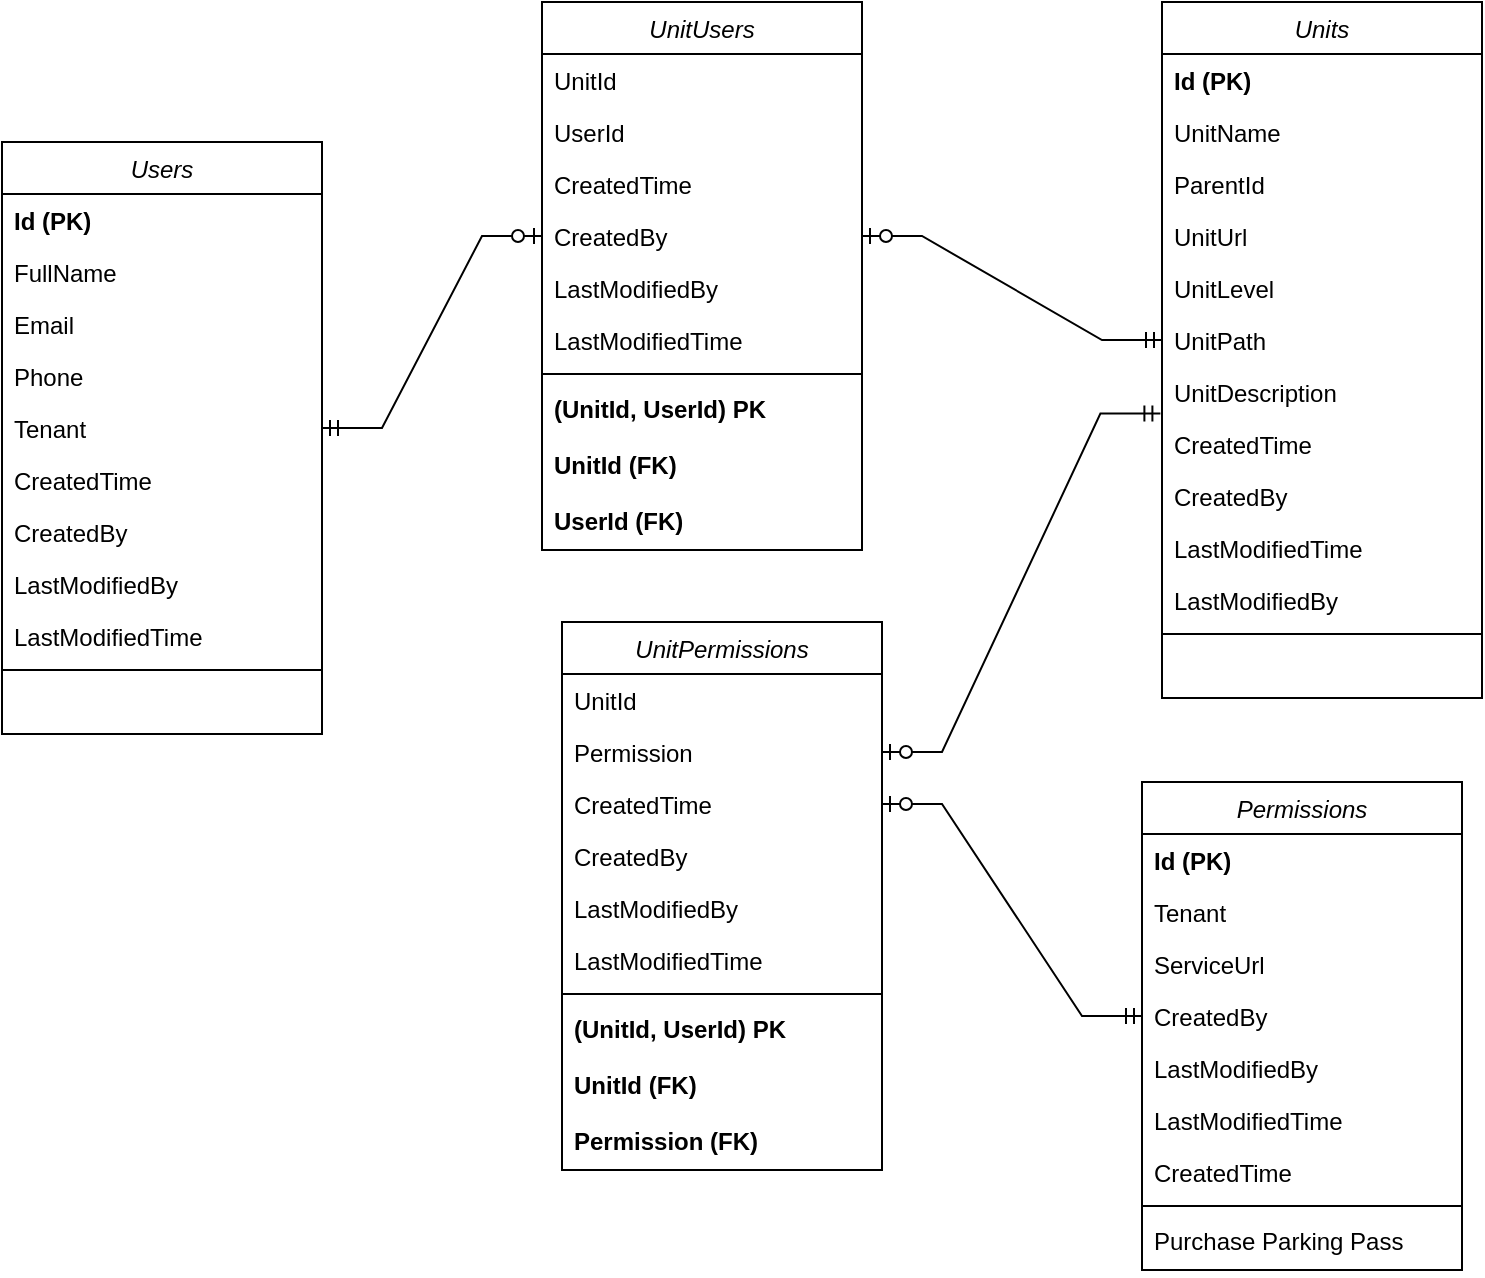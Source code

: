 <mxfile version="24.8.3">
  <diagram id="C5RBs43oDa-KdzZeNtuy" name="Page-1">
    <mxGraphModel dx="836" dy="557" grid="1" gridSize="10" guides="1" tooltips="1" connect="1" arrows="1" fold="1" page="1" pageScale="1" pageWidth="827" pageHeight="1169" math="0" shadow="0">
      <root>
        <mxCell id="WIyWlLk6GJQsqaUBKTNV-0" />
        <mxCell id="WIyWlLk6GJQsqaUBKTNV-1" parent="WIyWlLk6GJQsqaUBKTNV-0" />
        <mxCell id="zkfFHV4jXpPFQw0GAbJ--0" value="Users" style="swimlane;fontStyle=2;align=center;verticalAlign=top;childLayout=stackLayout;horizontal=1;startSize=26;horizontalStack=0;resizeParent=1;resizeLast=0;collapsible=1;marginBottom=0;rounded=0;shadow=0;strokeWidth=1;" parent="WIyWlLk6GJQsqaUBKTNV-1" vertex="1">
          <mxGeometry x="80" y="90" width="160" height="296" as="geometry">
            <mxRectangle x="230" y="140" width="160" height="26" as="alternateBounds" />
          </mxGeometry>
        </mxCell>
        <mxCell id="zkfFHV4jXpPFQw0GAbJ--1" value="Id (PK)" style="text;align=left;verticalAlign=top;spacingLeft=4;spacingRight=4;overflow=hidden;rotatable=0;points=[[0,0.5],[1,0.5]];portConstraint=eastwest;fontStyle=1" parent="zkfFHV4jXpPFQw0GAbJ--0" vertex="1">
          <mxGeometry y="26" width="160" height="26" as="geometry" />
        </mxCell>
        <mxCell id="zkfFHV4jXpPFQw0GAbJ--2" value="FullName" style="text;align=left;verticalAlign=top;spacingLeft=4;spacingRight=4;overflow=hidden;rotatable=0;points=[[0,0.5],[1,0.5]];portConstraint=eastwest;rounded=0;shadow=0;html=0;" parent="zkfFHV4jXpPFQw0GAbJ--0" vertex="1">
          <mxGeometry y="52" width="160" height="26" as="geometry" />
        </mxCell>
        <mxCell id="zkfFHV4jXpPFQw0GAbJ--3" value="Email" style="text;align=left;verticalAlign=top;spacingLeft=4;spacingRight=4;overflow=hidden;rotatable=0;points=[[0,0.5],[1,0.5]];portConstraint=eastwest;rounded=0;shadow=0;html=0;" parent="zkfFHV4jXpPFQw0GAbJ--0" vertex="1">
          <mxGeometry y="78" width="160" height="26" as="geometry" />
        </mxCell>
        <mxCell id="G8hkGCWJrSl9b_U-VTCN-3" value="Phone" style="text;align=left;verticalAlign=top;spacingLeft=4;spacingRight=4;overflow=hidden;rotatable=0;points=[[0,0.5],[1,0.5]];portConstraint=eastwest;rounded=0;shadow=0;html=0;" vertex="1" parent="zkfFHV4jXpPFQw0GAbJ--0">
          <mxGeometry y="104" width="160" height="26" as="geometry" />
        </mxCell>
        <mxCell id="G8hkGCWJrSl9b_U-VTCN-4" value="Tenant" style="text;align=left;verticalAlign=top;spacingLeft=4;spacingRight=4;overflow=hidden;rotatable=0;points=[[0,0.5],[1,0.5]];portConstraint=eastwest;rounded=0;shadow=0;html=0;" vertex="1" parent="zkfFHV4jXpPFQw0GAbJ--0">
          <mxGeometry y="130" width="160" height="26" as="geometry" />
        </mxCell>
        <mxCell id="G8hkGCWJrSl9b_U-VTCN-5" value="CreatedTime" style="text;align=left;verticalAlign=top;spacingLeft=4;spacingRight=4;overflow=hidden;rotatable=0;points=[[0,0.5],[1,0.5]];portConstraint=eastwest;rounded=0;shadow=0;html=0;" vertex="1" parent="zkfFHV4jXpPFQw0GAbJ--0">
          <mxGeometry y="156" width="160" height="26" as="geometry" />
        </mxCell>
        <mxCell id="G8hkGCWJrSl9b_U-VTCN-6" value="CreatedBy" style="text;align=left;verticalAlign=top;spacingLeft=4;spacingRight=4;overflow=hidden;rotatable=0;points=[[0,0.5],[1,0.5]];portConstraint=eastwest;rounded=0;shadow=0;html=0;" vertex="1" parent="zkfFHV4jXpPFQw0GAbJ--0">
          <mxGeometry y="182" width="160" height="26" as="geometry" />
        </mxCell>
        <mxCell id="G8hkGCWJrSl9b_U-VTCN-7" value="LastModifiedBy" style="text;align=left;verticalAlign=top;spacingLeft=4;spacingRight=4;overflow=hidden;rotatable=0;points=[[0,0.5],[1,0.5]];portConstraint=eastwest;rounded=0;shadow=0;html=0;" vertex="1" parent="zkfFHV4jXpPFQw0GAbJ--0">
          <mxGeometry y="208" width="160" height="26" as="geometry" />
        </mxCell>
        <mxCell id="G8hkGCWJrSl9b_U-VTCN-45" value="LastModifiedTime" style="text;align=left;verticalAlign=top;spacingLeft=4;spacingRight=4;overflow=hidden;rotatable=0;points=[[0,0.5],[1,0.5]];portConstraint=eastwest;rounded=0;shadow=0;html=0;" vertex="1" parent="zkfFHV4jXpPFQw0GAbJ--0">
          <mxGeometry y="234" width="160" height="26" as="geometry" />
        </mxCell>
        <mxCell id="zkfFHV4jXpPFQw0GAbJ--4" value="" style="line;html=1;strokeWidth=1;align=left;verticalAlign=middle;spacingTop=-1;spacingLeft=3;spacingRight=3;rotatable=0;labelPosition=right;points=[];portConstraint=eastwest;" parent="zkfFHV4jXpPFQw0GAbJ--0" vertex="1">
          <mxGeometry y="260" width="160" height="8" as="geometry" />
        </mxCell>
        <mxCell id="G8hkGCWJrSl9b_U-VTCN-8" value="Units" style="swimlane;fontStyle=2;align=center;verticalAlign=top;childLayout=stackLayout;horizontal=1;startSize=26;horizontalStack=0;resizeParent=1;resizeLast=0;collapsible=1;marginBottom=0;rounded=0;shadow=0;strokeWidth=1;" vertex="1" parent="WIyWlLk6GJQsqaUBKTNV-1">
          <mxGeometry x="660" y="20" width="160" height="348" as="geometry">
            <mxRectangle x="230" y="140" width="160" height="26" as="alternateBounds" />
          </mxGeometry>
        </mxCell>
        <mxCell id="G8hkGCWJrSl9b_U-VTCN-9" value="Id (PK)" style="text;align=left;verticalAlign=top;spacingLeft=4;spacingRight=4;overflow=hidden;rotatable=0;points=[[0,0.5],[1,0.5]];portConstraint=eastwest;fontStyle=1" vertex="1" parent="G8hkGCWJrSl9b_U-VTCN-8">
          <mxGeometry y="26" width="160" height="26" as="geometry" />
        </mxCell>
        <mxCell id="G8hkGCWJrSl9b_U-VTCN-10" value="UnitName" style="text;align=left;verticalAlign=top;spacingLeft=4;spacingRight=4;overflow=hidden;rotatable=0;points=[[0,0.5],[1,0.5]];portConstraint=eastwest;rounded=0;shadow=0;html=0;" vertex="1" parent="G8hkGCWJrSl9b_U-VTCN-8">
          <mxGeometry y="52" width="160" height="26" as="geometry" />
        </mxCell>
        <mxCell id="G8hkGCWJrSl9b_U-VTCN-11" value="ParentId" style="text;align=left;verticalAlign=top;spacingLeft=4;spacingRight=4;overflow=hidden;rotatable=0;points=[[0,0.5],[1,0.5]];portConstraint=eastwest;rounded=0;shadow=0;html=0;" vertex="1" parent="G8hkGCWJrSl9b_U-VTCN-8">
          <mxGeometry y="78" width="160" height="26" as="geometry" />
        </mxCell>
        <mxCell id="G8hkGCWJrSl9b_U-VTCN-12" value="UnitUrl" style="text;align=left;verticalAlign=top;spacingLeft=4;spacingRight=4;overflow=hidden;rotatable=0;points=[[0,0.5],[1,0.5]];portConstraint=eastwest;rounded=0;shadow=0;html=0;" vertex="1" parent="G8hkGCWJrSl9b_U-VTCN-8">
          <mxGeometry y="104" width="160" height="26" as="geometry" />
        </mxCell>
        <mxCell id="G8hkGCWJrSl9b_U-VTCN-13" value="UnitLevel" style="text;align=left;verticalAlign=top;spacingLeft=4;spacingRight=4;overflow=hidden;rotatable=0;points=[[0,0.5],[1,0.5]];portConstraint=eastwest;rounded=0;shadow=0;html=0;" vertex="1" parent="G8hkGCWJrSl9b_U-VTCN-8">
          <mxGeometry y="130" width="160" height="26" as="geometry" />
        </mxCell>
        <mxCell id="G8hkGCWJrSl9b_U-VTCN-19" value="UnitPath" style="text;align=left;verticalAlign=top;spacingLeft=4;spacingRight=4;overflow=hidden;rotatable=0;points=[[0,0.5],[1,0.5]];portConstraint=eastwest;rounded=0;shadow=0;html=0;" vertex="1" parent="G8hkGCWJrSl9b_U-VTCN-8">
          <mxGeometry y="156" width="160" height="26" as="geometry" />
        </mxCell>
        <mxCell id="G8hkGCWJrSl9b_U-VTCN-20" value="UnitDescription" style="text;align=left;verticalAlign=top;spacingLeft=4;spacingRight=4;overflow=hidden;rotatable=0;points=[[0,0.5],[1,0.5]];portConstraint=eastwest;rounded=0;shadow=0;html=0;" vertex="1" parent="G8hkGCWJrSl9b_U-VTCN-8">
          <mxGeometry y="182" width="160" height="26" as="geometry" />
        </mxCell>
        <mxCell id="G8hkGCWJrSl9b_U-VTCN-14" value="CreatedTime" style="text;align=left;verticalAlign=top;spacingLeft=4;spacingRight=4;overflow=hidden;rotatable=0;points=[[0,0.5],[1,0.5]];portConstraint=eastwest;rounded=0;shadow=0;html=0;" vertex="1" parent="G8hkGCWJrSl9b_U-VTCN-8">
          <mxGeometry y="208" width="160" height="26" as="geometry" />
        </mxCell>
        <mxCell id="G8hkGCWJrSl9b_U-VTCN-15" value="CreatedBy" style="text;align=left;verticalAlign=top;spacingLeft=4;spacingRight=4;overflow=hidden;rotatable=0;points=[[0,0.5],[1,0.5]];portConstraint=eastwest;rounded=0;shadow=0;html=0;" vertex="1" parent="G8hkGCWJrSl9b_U-VTCN-8">
          <mxGeometry y="234" width="160" height="26" as="geometry" />
        </mxCell>
        <mxCell id="G8hkGCWJrSl9b_U-VTCN-47" value="LastModifiedTime" style="text;align=left;verticalAlign=top;spacingLeft=4;spacingRight=4;overflow=hidden;rotatable=0;points=[[0,0.5],[1,0.5]];portConstraint=eastwest;rounded=0;shadow=0;html=0;" vertex="1" parent="G8hkGCWJrSl9b_U-VTCN-8">
          <mxGeometry y="260" width="160" height="26" as="geometry" />
        </mxCell>
        <mxCell id="G8hkGCWJrSl9b_U-VTCN-16" value="LastModifiedBy" style="text;align=left;verticalAlign=top;spacingLeft=4;spacingRight=4;overflow=hidden;rotatable=0;points=[[0,0.5],[1,0.5]];portConstraint=eastwest;rounded=0;shadow=0;html=0;" vertex="1" parent="G8hkGCWJrSl9b_U-VTCN-8">
          <mxGeometry y="286" width="160" height="26" as="geometry" />
        </mxCell>
        <mxCell id="G8hkGCWJrSl9b_U-VTCN-17" value="" style="line;html=1;strokeWidth=1;align=left;verticalAlign=middle;spacingTop=-1;spacingLeft=3;spacingRight=3;rotatable=0;labelPosition=right;points=[];portConstraint=eastwest;" vertex="1" parent="G8hkGCWJrSl9b_U-VTCN-8">
          <mxGeometry y="312" width="160" height="8" as="geometry" />
        </mxCell>
        <mxCell id="G8hkGCWJrSl9b_U-VTCN-21" value="UnitUsers" style="swimlane;fontStyle=2;align=center;verticalAlign=top;childLayout=stackLayout;horizontal=1;startSize=26;horizontalStack=0;resizeParent=1;resizeLast=0;collapsible=1;marginBottom=0;rounded=0;shadow=0;strokeWidth=1;" vertex="1" parent="WIyWlLk6GJQsqaUBKTNV-1">
          <mxGeometry x="350" y="20" width="160" height="274" as="geometry">
            <mxRectangle x="230" y="140" width="160" height="26" as="alternateBounds" />
          </mxGeometry>
        </mxCell>
        <mxCell id="G8hkGCWJrSl9b_U-VTCN-22" value="UnitId" style="text;align=left;verticalAlign=top;spacingLeft=4;spacingRight=4;overflow=hidden;rotatable=0;points=[[0,0.5],[1,0.5]];portConstraint=eastwest;fontStyle=0" vertex="1" parent="G8hkGCWJrSl9b_U-VTCN-21">
          <mxGeometry y="26" width="160" height="26" as="geometry" />
        </mxCell>
        <mxCell id="G8hkGCWJrSl9b_U-VTCN-23" value="UserId" style="text;align=left;verticalAlign=top;spacingLeft=4;spacingRight=4;overflow=hidden;rotatable=0;points=[[0,0.5],[1,0.5]];portConstraint=eastwest;rounded=0;shadow=0;html=0;" vertex="1" parent="G8hkGCWJrSl9b_U-VTCN-21">
          <mxGeometry y="52" width="160" height="26" as="geometry" />
        </mxCell>
        <mxCell id="G8hkGCWJrSl9b_U-VTCN-29" value="CreatedTime" style="text;align=left;verticalAlign=top;spacingLeft=4;spacingRight=4;overflow=hidden;rotatable=0;points=[[0,0.5],[1,0.5]];portConstraint=eastwest;rounded=0;shadow=0;html=0;" vertex="1" parent="G8hkGCWJrSl9b_U-VTCN-21">
          <mxGeometry y="78" width="160" height="26" as="geometry" />
        </mxCell>
        <mxCell id="G8hkGCWJrSl9b_U-VTCN-30" value="CreatedBy" style="text;align=left;verticalAlign=top;spacingLeft=4;spacingRight=4;overflow=hidden;rotatable=0;points=[[0,0.5],[1,0.5]];portConstraint=eastwest;rounded=0;shadow=0;html=0;" vertex="1" parent="G8hkGCWJrSl9b_U-VTCN-21">
          <mxGeometry y="104" width="160" height="26" as="geometry" />
        </mxCell>
        <mxCell id="G8hkGCWJrSl9b_U-VTCN-31" value="LastModifiedBy" style="text;align=left;verticalAlign=top;spacingLeft=4;spacingRight=4;overflow=hidden;rotatable=0;points=[[0,0.5],[1,0.5]];portConstraint=eastwest;rounded=0;shadow=0;html=0;" vertex="1" parent="G8hkGCWJrSl9b_U-VTCN-21">
          <mxGeometry y="130" width="160" height="26" as="geometry" />
        </mxCell>
        <mxCell id="G8hkGCWJrSl9b_U-VTCN-46" value="LastModifiedTime" style="text;align=left;verticalAlign=top;spacingLeft=4;spacingRight=4;overflow=hidden;rotatable=0;points=[[0,0.5],[1,0.5]];portConstraint=eastwest;rounded=0;shadow=0;html=0;" vertex="1" parent="G8hkGCWJrSl9b_U-VTCN-21">
          <mxGeometry y="156" width="160" height="26" as="geometry" />
        </mxCell>
        <mxCell id="G8hkGCWJrSl9b_U-VTCN-32" value="" style="line;html=1;strokeWidth=1;align=left;verticalAlign=middle;spacingTop=-1;spacingLeft=3;spacingRight=3;rotatable=0;labelPosition=right;points=[];portConstraint=eastwest;" vertex="1" parent="G8hkGCWJrSl9b_U-VTCN-21">
          <mxGeometry y="182" width="160" height="8" as="geometry" />
        </mxCell>
        <mxCell id="G8hkGCWJrSl9b_U-VTCN-33" value="(UnitId, UserId) PK" style="text;align=left;verticalAlign=top;spacingLeft=4;spacingRight=4;overflow=hidden;rotatable=0;points=[[0,0.5],[1,0.5]];portConstraint=eastwest;fontStyle=1" vertex="1" parent="G8hkGCWJrSl9b_U-VTCN-21">
          <mxGeometry y="190" width="160" height="28" as="geometry" />
        </mxCell>
        <mxCell id="G8hkGCWJrSl9b_U-VTCN-42" value="UnitId (FK)" style="text;align=left;verticalAlign=top;spacingLeft=4;spacingRight=4;overflow=hidden;rotatable=0;points=[[0,0.5],[1,0.5]];portConstraint=eastwest;fontStyle=1" vertex="1" parent="G8hkGCWJrSl9b_U-VTCN-21">
          <mxGeometry y="218" width="160" height="28" as="geometry" />
        </mxCell>
        <mxCell id="G8hkGCWJrSl9b_U-VTCN-43" value="UserId (FK)" style="text;align=left;verticalAlign=top;spacingLeft=4;spacingRight=4;overflow=hidden;rotatable=0;points=[[0,0.5],[1,0.5]];portConstraint=eastwest;fontStyle=1" vertex="1" parent="G8hkGCWJrSl9b_U-VTCN-21">
          <mxGeometry y="246" width="160" height="28" as="geometry" />
        </mxCell>
        <mxCell id="G8hkGCWJrSl9b_U-VTCN-34" value="Permissions" style="swimlane;fontStyle=2;align=center;verticalAlign=top;childLayout=stackLayout;horizontal=1;startSize=26;horizontalStack=0;resizeParent=1;resizeLast=0;collapsible=1;marginBottom=0;rounded=0;shadow=0;strokeWidth=1;" vertex="1" parent="WIyWlLk6GJQsqaUBKTNV-1">
          <mxGeometry x="650" y="410" width="160" height="244" as="geometry">
            <mxRectangle x="230" y="140" width="160" height="26" as="alternateBounds" />
          </mxGeometry>
        </mxCell>
        <mxCell id="G8hkGCWJrSl9b_U-VTCN-35" value="Id (PK)" style="text;align=left;verticalAlign=top;spacingLeft=4;spacingRight=4;overflow=hidden;rotatable=0;points=[[0,0.5],[1,0.5]];portConstraint=eastwest;fontStyle=1" vertex="1" parent="G8hkGCWJrSl9b_U-VTCN-34">
          <mxGeometry y="26" width="160" height="26" as="geometry" />
        </mxCell>
        <mxCell id="G8hkGCWJrSl9b_U-VTCN-36" value="Tenant" style="text;align=left;verticalAlign=top;spacingLeft=4;spacingRight=4;overflow=hidden;rotatable=0;points=[[0,0.5],[1,0.5]];portConstraint=eastwest;rounded=0;shadow=0;html=0;" vertex="1" parent="G8hkGCWJrSl9b_U-VTCN-34">
          <mxGeometry y="52" width="160" height="26" as="geometry" />
        </mxCell>
        <mxCell id="G8hkGCWJrSl9b_U-VTCN-37" value="ServiceUrl" style="text;align=left;verticalAlign=top;spacingLeft=4;spacingRight=4;overflow=hidden;rotatable=0;points=[[0,0.5],[1,0.5]];portConstraint=eastwest;rounded=0;shadow=0;html=0;" vertex="1" parent="G8hkGCWJrSl9b_U-VTCN-34">
          <mxGeometry y="78" width="160" height="26" as="geometry" />
        </mxCell>
        <mxCell id="G8hkGCWJrSl9b_U-VTCN-38" value="CreatedBy" style="text;align=left;verticalAlign=top;spacingLeft=4;spacingRight=4;overflow=hidden;rotatable=0;points=[[0,0.5],[1,0.5]];portConstraint=eastwest;rounded=0;shadow=0;html=0;" vertex="1" parent="G8hkGCWJrSl9b_U-VTCN-34">
          <mxGeometry y="104" width="160" height="26" as="geometry" />
        </mxCell>
        <mxCell id="G8hkGCWJrSl9b_U-VTCN-39" value="LastModifiedBy" style="text;align=left;verticalAlign=top;spacingLeft=4;spacingRight=4;overflow=hidden;rotatable=0;points=[[0,0.5],[1,0.5]];portConstraint=eastwest;rounded=0;shadow=0;html=0;" vertex="1" parent="G8hkGCWJrSl9b_U-VTCN-34">
          <mxGeometry y="130" width="160" height="26" as="geometry" />
        </mxCell>
        <mxCell id="G8hkGCWJrSl9b_U-VTCN-48" value="LastModifiedTime" style="text;align=left;verticalAlign=top;spacingLeft=4;spacingRight=4;overflow=hidden;rotatable=0;points=[[0,0.5],[1,0.5]];portConstraint=eastwest;rounded=0;shadow=0;html=0;" vertex="1" parent="G8hkGCWJrSl9b_U-VTCN-34">
          <mxGeometry y="156" width="160" height="26" as="geometry" />
        </mxCell>
        <mxCell id="G8hkGCWJrSl9b_U-VTCN-44" value="CreatedTime" style="text;align=left;verticalAlign=top;spacingLeft=4;spacingRight=4;overflow=hidden;rotatable=0;points=[[0,0.5],[1,0.5]];portConstraint=eastwest;rounded=0;shadow=0;html=0;" vertex="1" parent="G8hkGCWJrSl9b_U-VTCN-34">
          <mxGeometry y="182" width="160" height="26" as="geometry" />
        </mxCell>
        <mxCell id="G8hkGCWJrSl9b_U-VTCN-40" value="" style="line;html=1;strokeWidth=1;align=left;verticalAlign=middle;spacingTop=-1;spacingLeft=3;spacingRight=3;rotatable=0;labelPosition=right;points=[];portConstraint=eastwest;" vertex="1" parent="G8hkGCWJrSl9b_U-VTCN-34">
          <mxGeometry y="208" width="160" height="8" as="geometry" />
        </mxCell>
        <mxCell id="G8hkGCWJrSl9b_U-VTCN-41" value="Purchase Parking Pass" style="text;align=left;verticalAlign=top;spacingLeft=4;spacingRight=4;overflow=hidden;rotatable=0;points=[[0,0.5],[1,0.5]];portConstraint=eastwest;" vertex="1" parent="G8hkGCWJrSl9b_U-VTCN-34">
          <mxGeometry y="216" width="160" height="28" as="geometry" />
        </mxCell>
        <mxCell id="G8hkGCWJrSl9b_U-VTCN-49" value="UnitPermissions" style="swimlane;fontStyle=2;align=center;verticalAlign=top;childLayout=stackLayout;horizontal=1;startSize=26;horizontalStack=0;resizeParent=1;resizeLast=0;collapsible=1;marginBottom=0;rounded=0;shadow=0;strokeWidth=1;" vertex="1" parent="WIyWlLk6GJQsqaUBKTNV-1">
          <mxGeometry x="360" y="330" width="160" height="274" as="geometry">
            <mxRectangle x="230" y="140" width="160" height="26" as="alternateBounds" />
          </mxGeometry>
        </mxCell>
        <mxCell id="G8hkGCWJrSl9b_U-VTCN-50" value="UnitId" style="text;align=left;verticalAlign=top;spacingLeft=4;spacingRight=4;overflow=hidden;rotatable=0;points=[[0,0.5],[1,0.5]];portConstraint=eastwest;fontStyle=0" vertex="1" parent="G8hkGCWJrSl9b_U-VTCN-49">
          <mxGeometry y="26" width="160" height="26" as="geometry" />
        </mxCell>
        <mxCell id="G8hkGCWJrSl9b_U-VTCN-51" value="Permission" style="text;align=left;verticalAlign=top;spacingLeft=4;spacingRight=4;overflow=hidden;rotatable=0;points=[[0,0.5],[1,0.5]];portConstraint=eastwest;rounded=0;shadow=0;html=0;" vertex="1" parent="G8hkGCWJrSl9b_U-VTCN-49">
          <mxGeometry y="52" width="160" height="26" as="geometry" />
        </mxCell>
        <mxCell id="G8hkGCWJrSl9b_U-VTCN-52" value="CreatedTime" style="text;align=left;verticalAlign=top;spacingLeft=4;spacingRight=4;overflow=hidden;rotatable=0;points=[[0,0.5],[1,0.5]];portConstraint=eastwest;rounded=0;shadow=0;html=0;" vertex="1" parent="G8hkGCWJrSl9b_U-VTCN-49">
          <mxGeometry y="78" width="160" height="26" as="geometry" />
        </mxCell>
        <mxCell id="G8hkGCWJrSl9b_U-VTCN-53" value="CreatedBy" style="text;align=left;verticalAlign=top;spacingLeft=4;spacingRight=4;overflow=hidden;rotatable=0;points=[[0,0.5],[1,0.5]];portConstraint=eastwest;rounded=0;shadow=0;html=0;" vertex="1" parent="G8hkGCWJrSl9b_U-VTCN-49">
          <mxGeometry y="104" width="160" height="26" as="geometry" />
        </mxCell>
        <mxCell id="G8hkGCWJrSl9b_U-VTCN-54" value="LastModifiedBy" style="text;align=left;verticalAlign=top;spacingLeft=4;spacingRight=4;overflow=hidden;rotatable=0;points=[[0,0.5],[1,0.5]];portConstraint=eastwest;rounded=0;shadow=0;html=0;" vertex="1" parent="G8hkGCWJrSl9b_U-VTCN-49">
          <mxGeometry y="130" width="160" height="26" as="geometry" />
        </mxCell>
        <mxCell id="G8hkGCWJrSl9b_U-VTCN-55" value="LastModifiedTime" style="text;align=left;verticalAlign=top;spacingLeft=4;spacingRight=4;overflow=hidden;rotatable=0;points=[[0,0.5],[1,0.5]];portConstraint=eastwest;rounded=0;shadow=0;html=0;" vertex="1" parent="G8hkGCWJrSl9b_U-VTCN-49">
          <mxGeometry y="156" width="160" height="26" as="geometry" />
        </mxCell>
        <mxCell id="G8hkGCWJrSl9b_U-VTCN-56" value="" style="line;html=1;strokeWidth=1;align=left;verticalAlign=middle;spacingTop=-1;spacingLeft=3;spacingRight=3;rotatable=0;labelPosition=right;points=[];portConstraint=eastwest;" vertex="1" parent="G8hkGCWJrSl9b_U-VTCN-49">
          <mxGeometry y="182" width="160" height="8" as="geometry" />
        </mxCell>
        <mxCell id="G8hkGCWJrSl9b_U-VTCN-57" value="(UnitId, UserId) PK" style="text;align=left;verticalAlign=top;spacingLeft=4;spacingRight=4;overflow=hidden;rotatable=0;points=[[0,0.5],[1,0.5]];portConstraint=eastwest;fontStyle=1" vertex="1" parent="G8hkGCWJrSl9b_U-VTCN-49">
          <mxGeometry y="190" width="160" height="28" as="geometry" />
        </mxCell>
        <mxCell id="G8hkGCWJrSl9b_U-VTCN-58" value="UnitId (FK)" style="text;align=left;verticalAlign=top;spacingLeft=4;spacingRight=4;overflow=hidden;rotatable=0;points=[[0,0.5],[1,0.5]];portConstraint=eastwest;fontStyle=1" vertex="1" parent="G8hkGCWJrSl9b_U-VTCN-49">
          <mxGeometry y="218" width="160" height="28" as="geometry" />
        </mxCell>
        <mxCell id="G8hkGCWJrSl9b_U-VTCN-59" value="Permission (FK)" style="text;align=left;verticalAlign=top;spacingLeft=4;spacingRight=4;overflow=hidden;rotatable=0;points=[[0,0.5],[1,0.5]];portConstraint=eastwest;fontStyle=1" vertex="1" parent="G8hkGCWJrSl9b_U-VTCN-49">
          <mxGeometry y="246" width="160" height="28" as="geometry" />
        </mxCell>
        <mxCell id="G8hkGCWJrSl9b_U-VTCN-60" value="" style="edgeStyle=entityRelationEdgeStyle;fontSize=12;html=1;endArrow=ERzeroToOne;startArrow=ERmandOne;rounded=0;exitX=1;exitY=0.5;exitDx=0;exitDy=0;entryX=0;entryY=0.5;entryDx=0;entryDy=0;" edge="1" parent="WIyWlLk6GJQsqaUBKTNV-1" source="G8hkGCWJrSl9b_U-VTCN-4" target="G8hkGCWJrSl9b_U-VTCN-30">
          <mxGeometry width="100" height="100" relative="1" as="geometry">
            <mxPoint x="270" y="310" as="sourcePoint" />
            <mxPoint x="370" y="210" as="targetPoint" />
            <Array as="points">
              <mxPoint x="370" y="220" />
            </Array>
          </mxGeometry>
        </mxCell>
        <mxCell id="G8hkGCWJrSl9b_U-VTCN-62" value="" style="edgeStyle=entityRelationEdgeStyle;fontSize=12;html=1;endArrow=ERzeroToOne;startArrow=ERmandOne;rounded=0;exitX=0;exitY=0.5;exitDx=0;exitDy=0;entryX=1;entryY=0.5;entryDx=0;entryDy=0;" edge="1" parent="WIyWlLk6GJQsqaUBKTNV-1" source="G8hkGCWJrSl9b_U-VTCN-19" target="G8hkGCWJrSl9b_U-VTCN-30">
          <mxGeometry width="100" height="100" relative="1" as="geometry">
            <mxPoint x="250" y="243" as="sourcePoint" />
            <mxPoint x="360" y="147" as="targetPoint" />
            <Array as="points">
              <mxPoint x="380" y="230" />
              <mxPoint x="580" y="230" />
              <mxPoint x="540" y="120" />
              <mxPoint x="350" y="200" />
              <mxPoint x="510" y="170" />
            </Array>
          </mxGeometry>
        </mxCell>
        <mxCell id="G8hkGCWJrSl9b_U-VTCN-65" value="" style="edgeStyle=entityRelationEdgeStyle;fontSize=12;html=1;endArrow=ERzeroToOne;startArrow=ERmandOne;rounded=0;exitX=0;exitY=0.5;exitDx=0;exitDy=0;entryX=1;entryY=0.5;entryDx=0;entryDy=0;" edge="1" parent="WIyWlLk6GJQsqaUBKTNV-1" source="G8hkGCWJrSl9b_U-VTCN-38" target="G8hkGCWJrSl9b_U-VTCN-52">
          <mxGeometry width="100" height="100" relative="1" as="geometry">
            <mxPoint x="670" y="199" as="sourcePoint" />
            <mxPoint x="520" y="147" as="targetPoint" />
            <Array as="points">
              <mxPoint x="390" y="240" />
              <mxPoint x="590" y="240" />
              <mxPoint x="550" y="130" />
              <mxPoint x="360" y="210" />
              <mxPoint x="520" y="180" />
            </Array>
          </mxGeometry>
        </mxCell>
        <mxCell id="G8hkGCWJrSl9b_U-VTCN-66" value="" style="edgeStyle=entityRelationEdgeStyle;fontSize=12;html=1;endArrow=ERzeroToOne;startArrow=ERmandOne;rounded=0;exitX=-0.005;exitY=-0.085;exitDx=0;exitDy=0;entryX=1;entryY=0.5;entryDx=0;entryDy=0;exitPerimeter=0;" edge="1" parent="WIyWlLk6GJQsqaUBKTNV-1" source="G8hkGCWJrSl9b_U-VTCN-14" target="G8hkGCWJrSl9b_U-VTCN-51">
          <mxGeometry width="100" height="100" relative="1" as="geometry">
            <mxPoint x="660" y="537" as="sourcePoint" />
            <mxPoint x="530" y="431" as="targetPoint" />
            <Array as="points">
              <mxPoint x="400" y="250" />
              <mxPoint x="600" y="250" />
              <mxPoint x="560" y="140" />
              <mxPoint x="370" y="220" />
              <mxPoint x="580" y="380" />
              <mxPoint x="530" y="190" />
            </Array>
          </mxGeometry>
        </mxCell>
      </root>
    </mxGraphModel>
  </diagram>
</mxfile>
